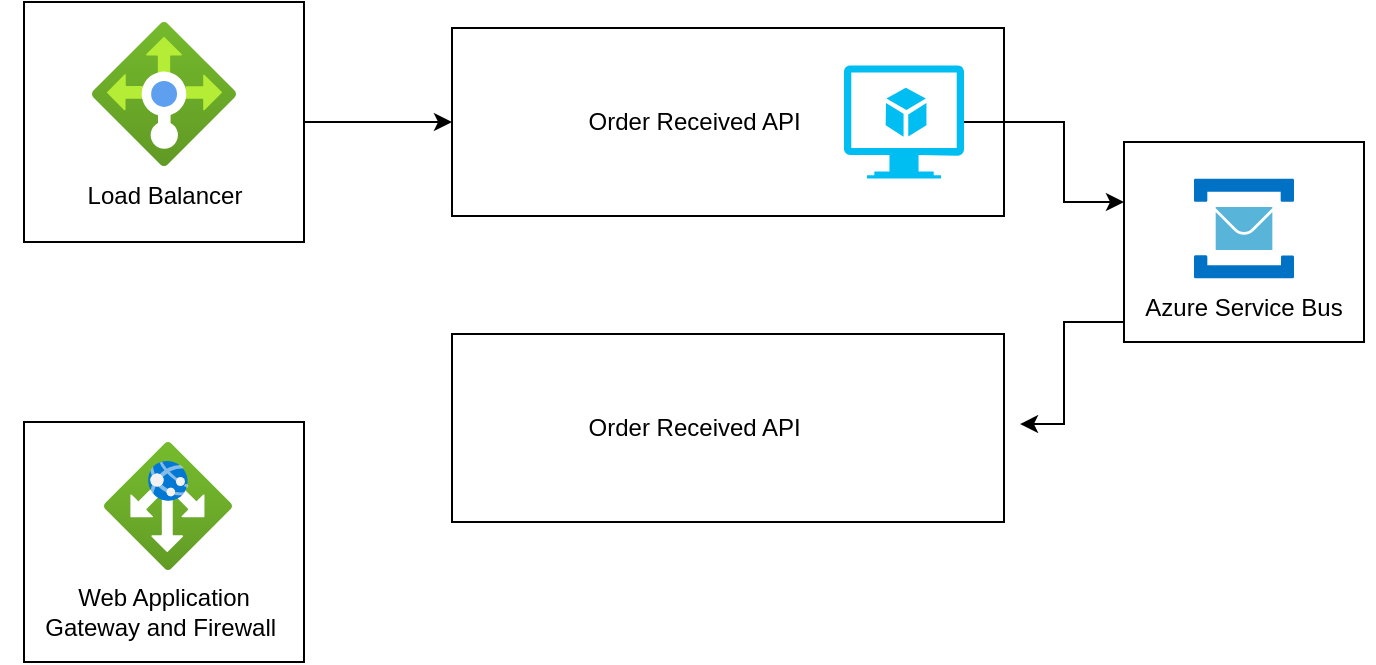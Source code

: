 <mxfile version="22.0.8" type="github">
  <diagram name="Page-1" id="RzCiEBjRraIQC5C2OHAX">
    <mxGraphModel dx="1434" dy="758" grid="1" gridSize="10" guides="1" tooltips="1" connect="1" arrows="1" fold="1" page="1" pageScale="1" pageWidth="827" pageHeight="1169" math="0" shadow="0">
      <root>
        <mxCell id="0" />
        <mxCell id="1" parent="0" />
        <mxCell id="qAXU_QblyjmCjn5gIZvt-3" value="" style="rounded=0;whiteSpace=wrap;html=1;" vertex="1" parent="1">
          <mxGeometry x="90" y="320" width="140" height="120" as="geometry" />
        </mxCell>
        <mxCell id="qAXU_QblyjmCjn5gIZvt-1" value="" style="image;aspect=fixed;html=1;points=[];align=center;fontSize=12;image=img/lib/azure2/networking/Application_Gateways.svg;" vertex="1" parent="1">
          <mxGeometry x="130" y="330" width="64" height="64" as="geometry" />
        </mxCell>
        <mxCell id="qAXU_QblyjmCjn5gIZvt-2" value="Web Application Gateway and Firewall&amp;nbsp;" style="text;html=1;strokeColor=none;fillColor=none;align=center;verticalAlign=middle;whiteSpace=wrap;rounded=0;" vertex="1" parent="1">
          <mxGeometry x="93.25" y="400" width="133.5" height="30" as="geometry" />
        </mxCell>
        <mxCell id="qAXU_QblyjmCjn5gIZvt-4" value="Order Received API&amp;nbsp; &amp;nbsp; &amp;nbsp; &amp;nbsp; &amp;nbsp;&amp;nbsp;" style="rounded=0;whiteSpace=wrap;html=1;" vertex="1" parent="1">
          <mxGeometry x="304" y="123" width="276" height="94" as="geometry" />
        </mxCell>
        <mxCell id="qAXU_QblyjmCjn5gIZvt-14" value="" style="edgeStyle=orthogonalEdgeStyle;rounded=0;orthogonalLoop=1;jettySize=auto;html=1;" edge="1" parent="1" source="qAXU_QblyjmCjn5gIZvt-8" target="qAXU_QblyjmCjn5gIZvt-4">
          <mxGeometry relative="1" as="geometry" />
        </mxCell>
        <mxCell id="qAXU_QblyjmCjn5gIZvt-8" value="" style="rounded=0;whiteSpace=wrap;html=1;" vertex="1" parent="1">
          <mxGeometry x="90" y="110" width="140" height="120" as="geometry" />
        </mxCell>
        <mxCell id="qAXU_QblyjmCjn5gIZvt-9" value="" style="image;aspect=fixed;html=1;points=[];align=center;fontSize=12;image=img/lib/azure2/networking/Load_Balancers.svg;" vertex="1" parent="1">
          <mxGeometry x="124" y="120" width="72" height="72" as="geometry" />
        </mxCell>
        <mxCell id="qAXU_QblyjmCjn5gIZvt-10" value="Load Balancer" style="text;html=1;strokeColor=none;fillColor=none;align=center;verticalAlign=middle;whiteSpace=wrap;rounded=0;" vertex="1" parent="1">
          <mxGeometry x="78.5" y="192" width="163" height="30" as="geometry" />
        </mxCell>
        <mxCell id="qAXU_QblyjmCjn5gIZvt-20" value="" style="edgeStyle=orthogonalEdgeStyle;rounded=0;orthogonalLoop=1;jettySize=auto;html=1;" edge="1" parent="1" source="qAXU_QblyjmCjn5gIZvt-13" target="qAXU_QblyjmCjn5gIZvt-18">
          <mxGeometry relative="1" as="geometry">
            <Array as="points">
              <mxPoint x="610" y="170" />
              <mxPoint x="610" y="210" />
            </Array>
          </mxGeometry>
        </mxCell>
        <mxCell id="qAXU_QblyjmCjn5gIZvt-13" value="" style="verticalLabelPosition=bottom;html=1;verticalAlign=top;align=center;strokeColor=none;fillColor=#00BEF2;shape=mxgraph.azure.virtual_machine_feature;pointerEvents=1;" vertex="1" parent="1">
          <mxGeometry x="500" y="141.75" width="60" height="56.5" as="geometry" />
        </mxCell>
        <mxCell id="qAXU_QblyjmCjn5gIZvt-18" value="" style="rounded=0;whiteSpace=wrap;html=1;" vertex="1" parent="1">
          <mxGeometry x="640" y="180" width="120" height="100" as="geometry" />
        </mxCell>
        <mxCell id="qAXU_QblyjmCjn5gIZvt-19" value="Order Received API&amp;nbsp; &amp;nbsp; &amp;nbsp; &amp;nbsp; &amp;nbsp;&amp;nbsp;" style="rounded=0;whiteSpace=wrap;html=1;" vertex="1" parent="1">
          <mxGeometry x="304" y="276" width="276" height="94" as="geometry" />
        </mxCell>
        <mxCell id="qAXU_QblyjmCjn5gIZvt-21" style="edgeStyle=orthogonalEdgeStyle;rounded=0;orthogonalLoop=1;jettySize=auto;html=1;entryX=1.029;entryY=0.479;entryDx=0;entryDy=0;entryPerimeter=0;" edge="1" parent="1" source="qAXU_QblyjmCjn5gIZvt-18" target="qAXU_QblyjmCjn5gIZvt-19">
          <mxGeometry relative="1" as="geometry">
            <Array as="points">
              <mxPoint x="610" y="270" />
              <mxPoint x="610" y="321" />
            </Array>
          </mxGeometry>
        </mxCell>
        <mxCell id="qAXU_QblyjmCjn5gIZvt-22" value="" style="image;sketch=0;aspect=fixed;html=1;points=[];align=center;fontSize=12;image=img/lib/mscae/Service_Bus.svg;" vertex="1" parent="1">
          <mxGeometry x="675" y="198.25" width="50" height="50" as="geometry" />
        </mxCell>
        <mxCell id="qAXU_QblyjmCjn5gIZvt-25" value="Azure Service Bus" style="text;html=1;strokeColor=none;fillColor=none;align=center;verticalAlign=middle;whiteSpace=wrap;rounded=0;" vertex="1" parent="1">
          <mxGeometry x="635" y="248.25" width="130" height="30" as="geometry" />
        </mxCell>
      </root>
    </mxGraphModel>
  </diagram>
</mxfile>
